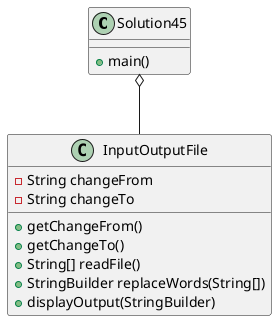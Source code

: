 @startuml
class Solution45 {
    +main()
}
class InputOutputFile {
    -String changeFrom
    -String changeTo

    +getChangeFrom()
    +getChangeTo()
    +String[] readFile()
    +StringBuilder replaceWords(String[])
    +displayOutput(StringBuilder)
        'displaying output will not be tested
}
Solution45 o-- InputOutputFile
@enduml